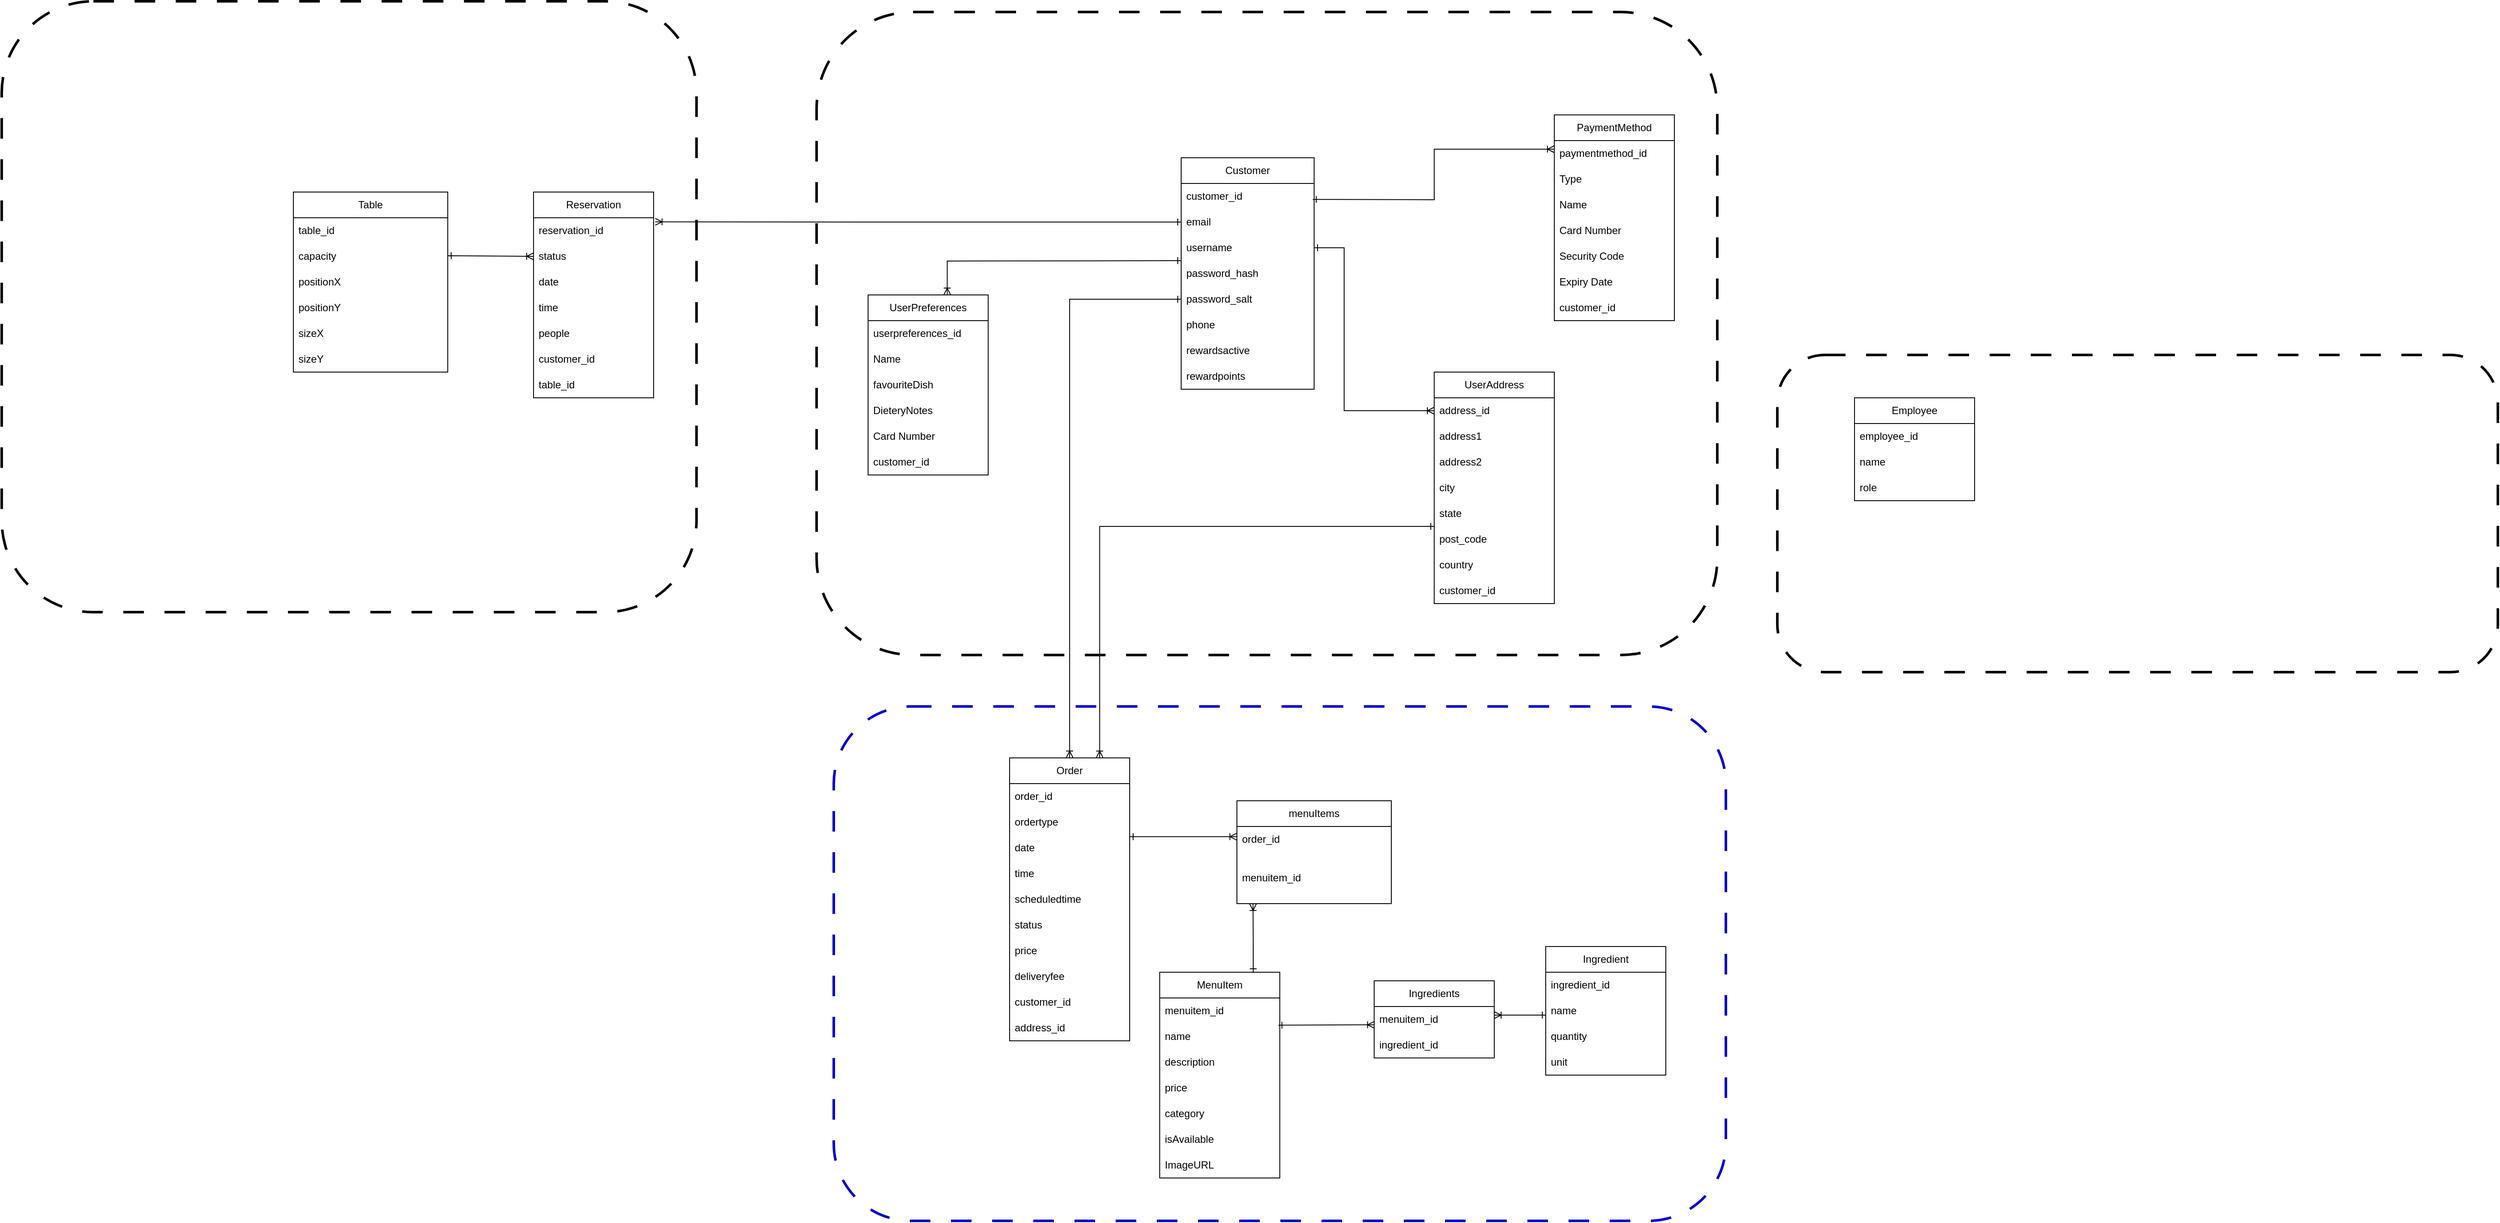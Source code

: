 <mxfile>
    <diagram name="Page-1" id="CWN2AG6MwIvnCm97FQGH">
        <mxGraphModel dx="4130" dy="1928" grid="1" gridSize="10" guides="1" tooltips="1" connect="1" arrows="1" fold="1" page="1" pageScale="1" pageWidth="850" pageHeight="1100" math="0" shadow="0">
            <root>
                <mxCell id="0"/>
                <mxCell id="1" parent="0"/>
                <mxCell id="mkthHcbNt94sbvCJzmiC-107" value="" style="rounded=1;whiteSpace=wrap;html=1;fillColor=none;dashed=1;dashPattern=8 8;strokeWidth=3;strokeColor=#0000CC;" parent="1" vertex="1">
                    <mxGeometry x="-1480" y="610" width="1040" height="600" as="geometry"/>
                </mxCell>
                <mxCell id="mkthHcbNt94sbvCJzmiC-106" value="" style="rounded=1;whiteSpace=wrap;html=1;fillColor=none;dashed=1;dashPattern=8 8;strokeWidth=3;" parent="1" vertex="1">
                    <mxGeometry x="-380" y="200" width="840" height="370" as="geometry"/>
                </mxCell>
                <mxCell id="mkthHcbNt94sbvCJzmiC-105" value="" style="rounded=1;whiteSpace=wrap;html=1;fillColor=none;dashed=1;dashPattern=8 8;strokeWidth=3;" parent="1" vertex="1">
                    <mxGeometry x="-1500" y="-200" width="1050" height="750" as="geometry"/>
                </mxCell>
                <mxCell id="mkthHcbNt94sbvCJzmiC-102" value="" style="rounded=1;whiteSpace=wrap;html=1;fillColor=none;dashed=1;dashPattern=8 8;strokeWidth=3;" parent="1" vertex="1">
                    <mxGeometry x="-2450" y="-212.5" width="810" height="712.5" as="geometry"/>
                </mxCell>
                <mxCell id="mkthHcbNt94sbvCJzmiC-1" value="MenuItem" style="swimlane;fontStyle=0;childLayout=stackLayout;horizontal=1;startSize=30;horizontalStack=0;resizeParent=1;resizeParentMax=0;resizeLast=0;collapsible=1;marginBottom=0;whiteSpace=wrap;html=1;" parent="1" vertex="1">
                    <mxGeometry x="-1100" y="920" width="140" height="240" as="geometry"/>
                </mxCell>
                <mxCell id="mkthHcbNt94sbvCJzmiC-2" value="menuitem_id" style="text;strokeColor=none;fillColor=none;align=left;verticalAlign=middle;spacingLeft=4;spacingRight=4;overflow=hidden;points=[[0,0.5],[1,0.5]];portConstraint=eastwest;rotatable=0;whiteSpace=wrap;html=1;" parent="mkthHcbNt94sbvCJzmiC-1" vertex="1">
                    <mxGeometry y="30" width="140" height="30" as="geometry"/>
                </mxCell>
                <mxCell id="mkthHcbNt94sbvCJzmiC-3" value="name&lt;span style=&quot;white-space: pre;&quot;&gt;&#x9;&lt;/span&gt;" style="text;strokeColor=none;fillColor=none;align=left;verticalAlign=middle;spacingLeft=4;spacingRight=4;overflow=hidden;points=[[0,0.5],[1,0.5]];portConstraint=eastwest;rotatable=0;whiteSpace=wrap;html=1;" parent="mkthHcbNt94sbvCJzmiC-1" vertex="1">
                    <mxGeometry y="60" width="140" height="30" as="geometry"/>
                </mxCell>
                <mxCell id="mkthHcbNt94sbvCJzmiC-23" value="description" style="text;strokeColor=none;fillColor=none;align=left;verticalAlign=middle;spacingLeft=4;spacingRight=4;overflow=hidden;points=[[0,0.5],[1,0.5]];portConstraint=eastwest;rotatable=0;whiteSpace=wrap;html=1;" parent="mkthHcbNt94sbvCJzmiC-1" vertex="1">
                    <mxGeometry y="90" width="140" height="30" as="geometry"/>
                </mxCell>
                <mxCell id="4FKJa3b6FvUZkn6hqIa5-9" value="price" style="text;strokeColor=none;fillColor=none;align=left;verticalAlign=middle;spacingLeft=4;spacingRight=4;overflow=hidden;points=[[0,0.5],[1,0.5]];portConstraint=eastwest;rotatable=0;whiteSpace=wrap;html=1;" parent="mkthHcbNt94sbvCJzmiC-1" vertex="1">
                    <mxGeometry y="120" width="140" height="30" as="geometry"/>
                </mxCell>
                <mxCell id="ZYy3O9HhqEaIMnH16Ml5-14" value="category" style="text;strokeColor=none;fillColor=none;align=left;verticalAlign=middle;spacingLeft=4;spacingRight=4;overflow=hidden;points=[[0,0.5],[1,0.5]];portConstraint=eastwest;rotatable=0;whiteSpace=wrap;html=1;" parent="mkthHcbNt94sbvCJzmiC-1" vertex="1">
                    <mxGeometry y="150" width="140" height="30" as="geometry"/>
                </mxCell>
                <mxCell id="ZYy3O9HhqEaIMnH16Ml5-15" value="isAvailable" style="text;strokeColor=none;fillColor=none;align=left;verticalAlign=middle;spacingLeft=4;spacingRight=4;overflow=hidden;points=[[0,0.5],[1,0.5]];portConstraint=eastwest;rotatable=0;whiteSpace=wrap;html=1;" parent="mkthHcbNt94sbvCJzmiC-1" vertex="1">
                    <mxGeometry y="180" width="140" height="30" as="geometry"/>
                </mxCell>
                <mxCell id="ZYy3O9HhqEaIMnH16Ml5-16" value="ImageURL" style="text;strokeColor=none;fillColor=none;align=left;verticalAlign=middle;spacingLeft=4;spacingRight=4;overflow=hidden;points=[[0,0.5],[1,0.5]];portConstraint=eastwest;rotatable=0;whiteSpace=wrap;html=1;" parent="mkthHcbNt94sbvCJzmiC-1" vertex="1">
                    <mxGeometry y="210" width="140" height="30" as="geometry"/>
                </mxCell>
                <mxCell id="mkthHcbNt94sbvCJzmiC-5" value="&lt;div&gt;Reservation&lt;/div&gt;" style="swimlane;fontStyle=0;childLayout=stackLayout;horizontal=1;startSize=30;horizontalStack=0;resizeParent=1;resizeParentMax=0;resizeLast=0;collapsible=1;marginBottom=0;whiteSpace=wrap;html=1;" parent="1" vertex="1">
                    <mxGeometry x="-1830" y="10" width="140" height="240" as="geometry"/>
                </mxCell>
                <mxCell id="mkthHcbNt94sbvCJzmiC-6" value="reservation_id" style="text;strokeColor=none;fillColor=none;align=left;verticalAlign=middle;spacingLeft=4;spacingRight=4;overflow=hidden;points=[[0,0.5],[1,0.5]];portConstraint=eastwest;rotatable=0;whiteSpace=wrap;html=1;" parent="mkthHcbNt94sbvCJzmiC-5" vertex="1">
                    <mxGeometry y="30" width="140" height="30" as="geometry"/>
                </mxCell>
                <mxCell id="4FKJa3b6FvUZkn6hqIa5-4" value="&lt;div&gt;status&lt;/div&gt;" style="text;strokeColor=none;fillColor=none;align=left;verticalAlign=middle;spacingLeft=4;spacingRight=4;overflow=hidden;points=[[0,0.5],[1,0.5]];portConstraint=eastwest;rotatable=0;whiteSpace=wrap;html=1;" parent="mkthHcbNt94sbvCJzmiC-5" vertex="1">
                    <mxGeometry y="60" width="140" height="30" as="geometry"/>
                </mxCell>
                <mxCell id="ZYy3O9HhqEaIMnH16Ml5-7" value="date" style="text;strokeColor=none;fillColor=none;align=left;verticalAlign=middle;spacingLeft=4;spacingRight=4;overflow=hidden;points=[[0,0.5],[1,0.5]];portConstraint=eastwest;rotatable=0;whiteSpace=wrap;html=1;" parent="mkthHcbNt94sbvCJzmiC-5" vertex="1">
                    <mxGeometry y="90" width="140" height="30" as="geometry"/>
                </mxCell>
                <mxCell id="mkthHcbNt94sbvCJzmiC-142" value="time" style="text;strokeColor=none;fillColor=none;align=left;verticalAlign=middle;spacingLeft=4;spacingRight=4;overflow=hidden;points=[[0,0.5],[1,0.5]];portConstraint=eastwest;rotatable=0;whiteSpace=wrap;html=1;" parent="mkthHcbNt94sbvCJzmiC-5" vertex="1">
                    <mxGeometry y="120" width="140" height="30" as="geometry"/>
                </mxCell>
                <mxCell id="mkthHcbNt94sbvCJzmiC-8" value="people" style="text;strokeColor=none;fillColor=none;align=left;verticalAlign=middle;spacingLeft=4;spacingRight=4;overflow=hidden;points=[[0,0.5],[1,0.5]];portConstraint=eastwest;rotatable=0;whiteSpace=wrap;html=1;" parent="mkthHcbNt94sbvCJzmiC-5" vertex="1">
                    <mxGeometry y="150" width="140" height="30" as="geometry"/>
                </mxCell>
                <mxCell id="mkthHcbNt94sbvCJzmiC-7" value="customer_id" style="text;strokeColor=none;fillColor=none;align=left;verticalAlign=middle;spacingLeft=4;spacingRight=4;overflow=hidden;points=[[0,0.5],[1,0.5]];portConstraint=eastwest;rotatable=0;whiteSpace=wrap;html=1;" parent="mkthHcbNt94sbvCJzmiC-5" vertex="1">
                    <mxGeometry y="180" width="140" height="30" as="geometry"/>
                </mxCell>
                <mxCell id="4FKJa3b6FvUZkn6hqIa5-39" value="&lt;div&gt;table_id&lt;/div&gt;" style="text;strokeColor=none;fillColor=none;align=left;verticalAlign=middle;spacingLeft=4;spacingRight=4;overflow=hidden;points=[[0,0.5],[1,0.5]];portConstraint=eastwest;rotatable=0;whiteSpace=wrap;html=1;" parent="mkthHcbNt94sbvCJzmiC-5" vertex="1">
                    <mxGeometry y="210" width="140" height="30" as="geometry"/>
                </mxCell>
                <mxCell id="mkthHcbNt94sbvCJzmiC-17" value="&lt;div&gt;Customer&lt;/div&gt;" style="swimlane;fontStyle=0;childLayout=stackLayout;horizontal=1;startSize=30;horizontalStack=0;resizeParent=1;resizeParentMax=0;resizeLast=0;collapsible=1;marginBottom=0;whiteSpace=wrap;html=1;" parent="1" vertex="1">
                    <mxGeometry x="-1075" y="-30" width="155" height="270" as="geometry"/>
                </mxCell>
                <mxCell id="4FKJa3b6FvUZkn6hqIa5-1" value="customer_id" style="text;strokeColor=none;fillColor=none;align=left;verticalAlign=middle;spacingLeft=4;spacingRight=4;overflow=hidden;points=[[0,0.5],[1,0.5]];portConstraint=eastwest;rotatable=0;whiteSpace=wrap;html=1;" parent="mkthHcbNt94sbvCJzmiC-17" vertex="1">
                    <mxGeometry y="30" width="155" height="30" as="geometry"/>
                </mxCell>
                <mxCell id="mkthHcbNt94sbvCJzmiC-18" value="email" style="text;strokeColor=none;fillColor=none;align=left;verticalAlign=middle;spacingLeft=4;spacingRight=4;overflow=hidden;points=[[0,0.5],[1,0.5]];portConstraint=eastwest;rotatable=0;whiteSpace=wrap;html=1;" parent="mkthHcbNt94sbvCJzmiC-17" vertex="1">
                    <mxGeometry y="60" width="155" height="30" as="geometry"/>
                </mxCell>
                <mxCell id="mkthHcbNt94sbvCJzmiC-19" value="username" style="text;strokeColor=none;fillColor=none;align=left;verticalAlign=middle;spacingLeft=4;spacingRight=4;overflow=hidden;points=[[0,0.5],[1,0.5]];portConstraint=eastwest;rotatable=0;whiteSpace=wrap;html=1;" parent="mkthHcbNt94sbvCJzmiC-17" vertex="1">
                    <mxGeometry y="90" width="155" height="30" as="geometry"/>
                </mxCell>
                <mxCell id="mkthHcbNt94sbvCJzmiC-20" value="password_hash" style="text;strokeColor=none;fillColor=none;align=left;verticalAlign=middle;spacingLeft=4;spacingRight=4;overflow=hidden;points=[[0,0.5],[1,0.5]];portConstraint=eastwest;rotatable=0;whiteSpace=wrap;html=1;" parent="mkthHcbNt94sbvCJzmiC-17" vertex="1">
                    <mxGeometry y="120" width="155" height="30" as="geometry"/>
                </mxCell>
                <mxCell id="mkthHcbNt94sbvCJzmiC-144" value="password_salt" style="text;strokeColor=none;fillColor=none;align=left;verticalAlign=middle;spacingLeft=4;spacingRight=4;overflow=hidden;points=[[0,0.5],[1,0.5]];portConstraint=eastwest;rotatable=0;whiteSpace=wrap;html=1;" parent="mkthHcbNt94sbvCJzmiC-17" vertex="1">
                    <mxGeometry y="150" width="155" height="30" as="geometry"/>
                </mxCell>
                <mxCell id="mkthHcbNt94sbvCJzmiC-21" value="&lt;div&gt;phone&lt;/div&gt;" style="text;strokeColor=none;fillColor=none;align=left;verticalAlign=middle;spacingLeft=4;spacingRight=4;overflow=hidden;points=[[0,0.5],[1,0.5]];portConstraint=eastwest;rotatable=0;whiteSpace=wrap;html=1;" parent="mkthHcbNt94sbvCJzmiC-17" vertex="1">
                    <mxGeometry y="180" width="155" height="30" as="geometry"/>
                </mxCell>
                <mxCell id="ZYy3O9HhqEaIMnH16Ml5-17" value="rewardsactive" style="text;strokeColor=none;fillColor=none;align=left;verticalAlign=middle;spacingLeft=4;spacingRight=4;overflow=hidden;points=[[0,0.5],[1,0.5]];portConstraint=eastwest;rotatable=0;whiteSpace=wrap;html=1;" parent="mkthHcbNt94sbvCJzmiC-17" vertex="1">
                    <mxGeometry y="210" width="155" height="30" as="geometry"/>
                </mxCell>
                <mxCell id="ZYy3O9HhqEaIMnH16Ml5-18" value="rewardpoints" style="text;strokeColor=none;fillColor=none;align=left;verticalAlign=middle;spacingLeft=4;spacingRight=4;overflow=hidden;points=[[0,0.5],[1,0.5]];portConstraint=eastwest;rotatable=0;whiteSpace=wrap;html=1;" parent="mkthHcbNt94sbvCJzmiC-17" vertex="1">
                    <mxGeometry y="240" width="155" height="30" as="geometry"/>
                </mxCell>
                <mxCell id="mkthHcbNt94sbvCJzmiC-34" value="Table" style="swimlane;fontStyle=0;childLayout=stackLayout;horizontal=1;startSize=30;horizontalStack=0;resizeParent=1;resizeParentMax=0;resizeLast=0;collapsible=1;marginBottom=0;whiteSpace=wrap;html=1;" parent="1" vertex="1">
                    <mxGeometry x="-2110" y="10" width="180" height="210" as="geometry"/>
                </mxCell>
                <mxCell id="2ITVUSqLhhgpgQrcaJqO-42" value="table_id" style="text;strokeColor=none;fillColor=none;align=left;verticalAlign=middle;spacingLeft=4;spacingRight=4;overflow=hidden;points=[[0,0.5],[1,0.5]];portConstraint=eastwest;rotatable=0;whiteSpace=wrap;html=1;" parent="mkthHcbNt94sbvCJzmiC-34" vertex="1">
                    <mxGeometry y="30" width="180" height="30" as="geometry"/>
                </mxCell>
                <mxCell id="2ITVUSqLhhgpgQrcaJqO-38" value="capacity" style="text;strokeColor=none;fillColor=none;align=left;verticalAlign=middle;spacingLeft=4;spacingRight=4;overflow=hidden;points=[[0,0.5],[1,0.5]];portConstraint=eastwest;rotatable=0;whiteSpace=wrap;html=1;" parent="mkthHcbNt94sbvCJzmiC-34" vertex="1">
                    <mxGeometry y="60" width="180" height="30" as="geometry"/>
                </mxCell>
                <mxCell id="ZYy3O9HhqEaIMnH16Ml5-3" value="positionX" style="text;strokeColor=none;fillColor=none;align=left;verticalAlign=middle;spacingLeft=4;spacingRight=4;overflow=hidden;points=[[0,0.5],[1,0.5]];portConstraint=eastwest;rotatable=0;whiteSpace=wrap;html=1;" parent="mkthHcbNt94sbvCJzmiC-34" vertex="1">
                    <mxGeometry y="90" width="180" height="30" as="geometry"/>
                </mxCell>
                <mxCell id="ZYy3O9HhqEaIMnH16Ml5-4" value="positionY" style="text;strokeColor=none;fillColor=none;align=left;verticalAlign=middle;spacingLeft=4;spacingRight=4;overflow=hidden;points=[[0,0.5],[1,0.5]];portConstraint=eastwest;rotatable=0;whiteSpace=wrap;html=1;" parent="mkthHcbNt94sbvCJzmiC-34" vertex="1">
                    <mxGeometry y="120" width="180" height="30" as="geometry"/>
                </mxCell>
                <mxCell id="ZYy3O9HhqEaIMnH16Ml5-5" value="sizeX" style="text;strokeColor=none;fillColor=none;align=left;verticalAlign=middle;spacingLeft=4;spacingRight=4;overflow=hidden;points=[[0,0.5],[1,0.5]];portConstraint=eastwest;rotatable=0;whiteSpace=wrap;html=1;" parent="mkthHcbNt94sbvCJzmiC-34" vertex="1">
                    <mxGeometry y="150" width="180" height="30" as="geometry"/>
                </mxCell>
                <mxCell id="ZYy3O9HhqEaIMnH16Ml5-6" value="sizeY" style="text;strokeColor=none;fillColor=none;align=left;verticalAlign=middle;spacingLeft=4;spacingRight=4;overflow=hidden;points=[[0,0.5],[1,0.5]];portConstraint=eastwest;rotatable=0;whiteSpace=wrap;html=1;" parent="mkthHcbNt94sbvCJzmiC-34" vertex="1">
                    <mxGeometry y="180" width="180" height="30" as="geometry"/>
                </mxCell>
                <mxCell id="mkthHcbNt94sbvCJzmiC-38" value="UserAddress" style="swimlane;fontStyle=0;childLayout=stackLayout;horizontal=1;startSize=30;horizontalStack=0;resizeParent=1;resizeParentMax=0;resizeLast=0;collapsible=1;marginBottom=0;whiteSpace=wrap;html=1;" parent="1" vertex="1">
                    <mxGeometry x="-780" y="220" width="140" height="270" as="geometry"/>
                </mxCell>
                <mxCell id="mkthHcbNt94sbvCJzmiC-44" value="&lt;div&gt;address_id&lt;/div&gt;" style="text;strokeColor=none;fillColor=none;align=left;verticalAlign=middle;spacingLeft=4;spacingRight=4;overflow=hidden;points=[[0,0.5],[1,0.5]];portConstraint=eastwest;rotatable=0;whiteSpace=wrap;html=1;" parent="mkthHcbNt94sbvCJzmiC-38" vertex="1">
                    <mxGeometry y="30" width="140" height="30" as="geometry"/>
                </mxCell>
                <mxCell id="mkthHcbNt94sbvCJzmiC-43" value="address1" style="text;strokeColor=none;fillColor=none;align=left;verticalAlign=middle;spacingLeft=4;spacingRight=4;overflow=hidden;points=[[0,0.5],[1,0.5]];portConstraint=eastwest;rotatable=0;whiteSpace=wrap;html=1;" parent="mkthHcbNt94sbvCJzmiC-38" vertex="1">
                    <mxGeometry y="60" width="140" height="30" as="geometry"/>
                </mxCell>
                <mxCell id="mkthHcbNt94sbvCJzmiC-126" value="address2" style="text;strokeColor=none;fillColor=none;align=left;verticalAlign=middle;spacingLeft=4;spacingRight=4;overflow=hidden;points=[[0,0.5],[1,0.5]];portConstraint=eastwest;rotatable=0;whiteSpace=wrap;html=1;" parent="mkthHcbNt94sbvCJzmiC-38" vertex="1">
                    <mxGeometry y="90" width="140" height="30" as="geometry"/>
                </mxCell>
                <mxCell id="mkthHcbNt94sbvCJzmiC-127" value="city" style="text;strokeColor=none;fillColor=none;align=left;verticalAlign=middle;spacingLeft=4;spacingRight=4;overflow=hidden;points=[[0,0.5],[1,0.5]];portConstraint=eastwest;rotatable=0;whiteSpace=wrap;html=1;" parent="mkthHcbNt94sbvCJzmiC-38" vertex="1">
                    <mxGeometry y="120" width="140" height="30" as="geometry"/>
                </mxCell>
                <mxCell id="mkthHcbNt94sbvCJzmiC-128" value="state" style="text;strokeColor=none;fillColor=none;align=left;verticalAlign=middle;spacingLeft=4;spacingRight=4;overflow=hidden;points=[[0,0.5],[1,0.5]];portConstraint=eastwest;rotatable=0;whiteSpace=wrap;html=1;" parent="mkthHcbNt94sbvCJzmiC-38" vertex="1">
                    <mxGeometry y="150" width="140" height="30" as="geometry"/>
                </mxCell>
                <mxCell id="ZYy3O9HhqEaIMnH16Ml5-10" style="edgeStyle=orthogonalEdgeStyle;rounded=0;orthogonalLoop=1;jettySize=auto;html=1;startArrow=ERone;startFill=0;endArrow=ERoneToMany;endFill=0;entryX=0.75;entryY=0;entryDx=0;entryDy=0;" parent="mkthHcbNt94sbvCJzmiC-38" target="2ITVUSqLhhgpgQrcaJqO-44" edge="1">
                    <mxGeometry relative="1" as="geometry">
                        <mxPoint y="180" as="sourcePoint"/>
                        <mxPoint x="-120" y="450" as="targetPoint"/>
                        <Array as="points">
                            <mxPoint x="-390" y="180"/>
                        </Array>
                    </mxGeometry>
                </mxCell>
                <mxCell id="mkthHcbNt94sbvCJzmiC-129" value="post_code" style="text;strokeColor=none;fillColor=none;align=left;verticalAlign=middle;spacingLeft=4;spacingRight=4;overflow=hidden;points=[[0,0.5],[1,0.5]];portConstraint=eastwest;rotatable=0;whiteSpace=wrap;html=1;" parent="mkthHcbNt94sbvCJzmiC-38" vertex="1">
                    <mxGeometry y="180" width="140" height="30" as="geometry"/>
                </mxCell>
                <mxCell id="mkthHcbNt94sbvCJzmiC-130" value="country" style="text;strokeColor=none;fillColor=none;align=left;verticalAlign=middle;spacingLeft=4;spacingRight=4;overflow=hidden;points=[[0,0.5],[1,0.5]];portConstraint=eastwest;rotatable=0;whiteSpace=wrap;html=1;" parent="mkthHcbNt94sbvCJzmiC-38" vertex="1">
                    <mxGeometry y="210" width="140" height="30" as="geometry"/>
                </mxCell>
                <mxCell id="4FKJa3b6FvUZkn6hqIa5-46" value="customer_id" style="text;strokeColor=none;fillColor=none;align=left;verticalAlign=middle;spacingLeft=4;spacingRight=4;overflow=hidden;points=[[0,0.5],[1,0.5]];portConstraint=eastwest;rotatable=0;whiteSpace=wrap;html=1;" parent="mkthHcbNt94sbvCJzmiC-38" vertex="1">
                    <mxGeometry y="240" width="140" height="30" as="geometry"/>
                </mxCell>
                <mxCell id="mkthHcbNt94sbvCJzmiC-83" value="Employee" style="swimlane;fontStyle=0;childLayout=stackLayout;horizontal=1;startSize=30;horizontalStack=0;resizeParent=1;resizeParentMax=0;resizeLast=0;collapsible=1;marginBottom=0;whiteSpace=wrap;html=1;" parent="1" vertex="1">
                    <mxGeometry x="-290" y="250" width="140" height="120" as="geometry"/>
                </mxCell>
                <mxCell id="mkthHcbNt94sbvCJzmiC-87" value="employee_id" style="text;strokeColor=none;fillColor=none;align=left;verticalAlign=middle;spacingLeft=4;spacingRight=4;overflow=hidden;points=[[0,0.5],[1,0.5]];portConstraint=eastwest;rotatable=0;whiteSpace=wrap;html=1;" parent="mkthHcbNt94sbvCJzmiC-83" vertex="1">
                    <mxGeometry y="30" width="140" height="30" as="geometry"/>
                </mxCell>
                <mxCell id="mkthHcbNt94sbvCJzmiC-89" value="name" style="text;strokeColor=none;fillColor=none;align=left;verticalAlign=middle;spacingLeft=4;spacingRight=4;overflow=hidden;points=[[0,0.5],[1,0.5]];portConstraint=eastwest;rotatable=0;whiteSpace=wrap;html=1;" parent="mkthHcbNt94sbvCJzmiC-83" vertex="1">
                    <mxGeometry y="60" width="140" height="30" as="geometry"/>
                </mxCell>
                <mxCell id="mkthHcbNt94sbvCJzmiC-88" value="role" style="text;strokeColor=none;fillColor=none;align=left;verticalAlign=middle;spacingLeft=4;spacingRight=4;overflow=hidden;points=[[0,0.5],[1,0.5]];portConstraint=eastwest;rotatable=0;whiteSpace=wrap;html=1;" parent="mkthHcbNt94sbvCJzmiC-83" vertex="1">
                    <mxGeometry y="90" width="140" height="30" as="geometry"/>
                </mxCell>
                <mxCell id="mkthHcbNt94sbvCJzmiC-115" value="PaymentMethod" style="swimlane;fontStyle=0;childLayout=stackLayout;horizontal=1;startSize=30;horizontalStack=0;resizeParent=1;resizeParentMax=0;resizeLast=0;collapsible=1;marginBottom=0;whiteSpace=wrap;html=1;" parent="1" vertex="1">
                    <mxGeometry x="-640" y="-80" width="140" height="240" as="geometry"/>
                </mxCell>
                <mxCell id="mkthHcbNt94sbvCJzmiC-118" value="paymentmethod_id" style="text;strokeColor=none;fillColor=none;align=left;verticalAlign=middle;spacingLeft=4;spacingRight=4;overflow=hidden;points=[[0,0.5],[1,0.5]];portConstraint=eastwest;rotatable=0;whiteSpace=wrap;html=1;" parent="mkthHcbNt94sbvCJzmiC-115" vertex="1">
                    <mxGeometry y="30" width="140" height="30" as="geometry"/>
                </mxCell>
                <mxCell id="4FKJa3b6FvUZkn6hqIa5-34" value="Type" style="text;strokeColor=none;fillColor=none;align=left;verticalAlign=middle;spacingLeft=4;spacingRight=4;overflow=hidden;points=[[0,0.5],[1,0.5]];portConstraint=eastwest;rotatable=0;whiteSpace=wrap;html=1;" parent="mkthHcbNt94sbvCJzmiC-115" vertex="1">
                    <mxGeometry y="60" width="140" height="30" as="geometry"/>
                </mxCell>
                <mxCell id="4FKJa3b6FvUZkn6hqIa5-37" value="Name" style="text;strokeColor=none;fillColor=none;align=left;verticalAlign=middle;spacingLeft=4;spacingRight=4;overflow=hidden;points=[[0,0.5],[1,0.5]];portConstraint=eastwest;rotatable=0;whiteSpace=wrap;html=1;" parent="mkthHcbNt94sbvCJzmiC-115" vertex="1">
                    <mxGeometry y="90" width="140" height="30" as="geometry"/>
                </mxCell>
                <mxCell id="mkthHcbNt94sbvCJzmiC-119" value="Card Number" style="text;strokeColor=none;fillColor=none;align=left;verticalAlign=middle;spacingLeft=4;spacingRight=4;overflow=hidden;points=[[0,0.5],[1,0.5]];portConstraint=eastwest;rotatable=0;whiteSpace=wrap;html=1;" parent="mkthHcbNt94sbvCJzmiC-115" vertex="1">
                    <mxGeometry y="120" width="140" height="30" as="geometry"/>
                </mxCell>
                <mxCell id="4FKJa3b6FvUZkn6hqIa5-35" value="Security Code" style="text;strokeColor=none;fillColor=none;align=left;verticalAlign=middle;spacingLeft=4;spacingRight=4;overflow=hidden;points=[[0,0.5],[1,0.5]];portConstraint=eastwest;rotatable=0;whiteSpace=wrap;html=1;" parent="mkthHcbNt94sbvCJzmiC-115" vertex="1">
                    <mxGeometry y="150" width="140" height="30" as="geometry"/>
                </mxCell>
                <mxCell id="4FKJa3b6FvUZkn6hqIa5-36" value="Expiry Date" style="text;strokeColor=none;fillColor=none;align=left;verticalAlign=middle;spacingLeft=4;spacingRight=4;overflow=hidden;points=[[0,0.5],[1,0.5]];portConstraint=eastwest;rotatable=0;whiteSpace=wrap;html=1;" parent="mkthHcbNt94sbvCJzmiC-115" vertex="1">
                    <mxGeometry y="180" width="140" height="30" as="geometry"/>
                </mxCell>
                <mxCell id="4FKJa3b6FvUZkn6hqIa5-38" value="customer_id" style="text;strokeColor=none;fillColor=none;align=left;verticalAlign=middle;spacingLeft=4;spacingRight=4;overflow=hidden;points=[[0,0.5],[1,0.5]];portConstraint=eastwest;rotatable=0;whiteSpace=wrap;html=1;" parent="mkthHcbNt94sbvCJzmiC-115" vertex="1">
                    <mxGeometry y="210" width="140" height="30" as="geometry"/>
                </mxCell>
                <mxCell id="mkthHcbNt94sbvCJzmiC-120" style="edgeStyle=orthogonalEdgeStyle;rounded=0;orthogonalLoop=1;jettySize=auto;html=1;exitX=0.99;exitY=0.787;exitDx=0;exitDy=0;entryX=0;entryY=0.5;entryDx=0;entryDy=0;startArrow=ERone;startFill=0;endArrow=ERoneToMany;endFill=0;exitPerimeter=0;" parent="1" edge="1">
                    <mxGeometry relative="1" as="geometry">
                        <mxPoint x="-921.55" y="18.61" as="sourcePoint"/>
                        <mxPoint x="-640" y="-40" as="targetPoint"/>
                        <Array as="points">
                            <mxPoint x="-900" y="19"/>
                            <mxPoint x="-780" y="19"/>
                            <mxPoint x="-780" y="-40"/>
                        </Array>
                    </mxGeometry>
                </mxCell>
                <mxCell id="mkthHcbNt94sbvCJzmiC-124" style="edgeStyle=orthogonalEdgeStyle;rounded=0;orthogonalLoop=1;jettySize=auto;html=1;exitX=1;exitY=0.5;exitDx=0;exitDy=0;entryX=0;entryY=0.5;entryDx=0;entryDy=0;startArrow=ERone;startFill=0;endArrow=ERoneToMany;endFill=0;" parent="1" source="mkthHcbNt94sbvCJzmiC-19" target="mkthHcbNt94sbvCJzmiC-44" edge="1">
                    <mxGeometry relative="1" as="geometry">
                        <mxPoint x="-575" y="-15" as="sourcePoint"/>
                        <mxPoint x="-715" y="60" as="targetPoint"/>
                        <Array as="points">
                            <mxPoint x="-885" y="75"/>
                            <mxPoint x="-885" y="265"/>
                        </Array>
                    </mxGeometry>
                </mxCell>
                <mxCell id="2ITVUSqLhhgpgQrcaJqO-44" value="Order" style="swimlane;fontStyle=0;childLayout=stackLayout;horizontal=1;startSize=30;horizontalStack=0;resizeParent=1;resizeParentMax=0;resizeLast=0;collapsible=1;marginBottom=0;whiteSpace=wrap;html=1;" parent="1" vertex="1">
                    <mxGeometry x="-1275" y="670" width="140" height="330" as="geometry"/>
                </mxCell>
                <mxCell id="2ITVUSqLhhgpgQrcaJqO-45" value="order_id" style="text;strokeColor=none;fillColor=none;align=left;verticalAlign=middle;spacingLeft=4;spacingRight=4;overflow=hidden;points=[[0,0.5],[1,0.5]];portConstraint=eastwest;rotatable=0;whiteSpace=wrap;html=1;" parent="2ITVUSqLhhgpgQrcaJqO-44" vertex="1">
                    <mxGeometry y="30" width="140" height="30" as="geometry"/>
                </mxCell>
                <mxCell id="2ITVUSqLhhgpgQrcaJqO-46" value="ordertype" style="text;strokeColor=none;fillColor=none;align=left;verticalAlign=middle;spacingLeft=4;spacingRight=4;overflow=hidden;points=[[0,0.5],[1,0.5]];portConstraint=eastwest;rotatable=0;whiteSpace=wrap;html=1;" parent="2ITVUSqLhhgpgQrcaJqO-44" vertex="1">
                    <mxGeometry y="60" width="140" height="30" as="geometry"/>
                </mxCell>
                <mxCell id="ZYy3O9HhqEaIMnH16Ml5-8" value="date" style="text;strokeColor=none;fillColor=none;align=left;verticalAlign=middle;spacingLeft=4;spacingRight=4;overflow=hidden;points=[[0,0.5],[1,0.5]];portConstraint=eastwest;rotatable=0;whiteSpace=wrap;html=1;" parent="2ITVUSqLhhgpgQrcaJqO-44" vertex="1">
                    <mxGeometry y="90" width="140" height="30" as="geometry"/>
                </mxCell>
                <mxCell id="ZYy3O9HhqEaIMnH16Ml5-11" value="time" style="text;strokeColor=none;fillColor=none;align=left;verticalAlign=middle;spacingLeft=4;spacingRight=4;overflow=hidden;points=[[0,0.5],[1,0.5]];portConstraint=eastwest;rotatable=0;whiteSpace=wrap;html=1;" parent="2ITVUSqLhhgpgQrcaJqO-44" vertex="1">
                    <mxGeometry y="120" width="140" height="30" as="geometry"/>
                </mxCell>
                <mxCell id="ZYy3O9HhqEaIMnH16Ml5-13" value="scheduledtime" style="text;strokeColor=none;fillColor=none;align=left;verticalAlign=middle;spacingLeft=4;spacingRight=4;overflow=hidden;points=[[0,0.5],[1,0.5]];portConstraint=eastwest;rotatable=0;whiteSpace=wrap;html=1;" parent="2ITVUSqLhhgpgQrcaJqO-44" vertex="1">
                    <mxGeometry y="150" width="140" height="30" as="geometry"/>
                </mxCell>
                <mxCell id="2ITVUSqLhhgpgQrcaJqO-47" value="status" style="text;strokeColor=none;fillColor=none;align=left;verticalAlign=middle;spacingLeft=4;spacingRight=4;overflow=hidden;points=[[0,0.5],[1,0.5]];portConstraint=eastwest;rotatable=0;whiteSpace=wrap;html=1;" parent="2ITVUSqLhhgpgQrcaJqO-44" vertex="1">
                    <mxGeometry y="180" width="140" height="30" as="geometry"/>
                </mxCell>
                <mxCell id="4FKJa3b6FvUZkn6hqIa5-2" value="price" style="text;strokeColor=none;fillColor=none;align=left;verticalAlign=middle;spacingLeft=4;spacingRight=4;overflow=hidden;points=[[0,0.5],[1,0.5]];portConstraint=eastwest;rotatable=0;whiteSpace=wrap;html=1;" parent="2ITVUSqLhhgpgQrcaJqO-44" vertex="1">
                    <mxGeometry y="210" width="140" height="30" as="geometry"/>
                </mxCell>
                <mxCell id="ZYy3O9HhqEaIMnH16Ml5-12" value="deliveryfee" style="text;strokeColor=none;fillColor=none;align=left;verticalAlign=middle;spacingLeft=4;spacingRight=4;overflow=hidden;points=[[0,0.5],[1,0.5]];portConstraint=eastwest;rotatable=0;whiteSpace=wrap;html=1;" parent="2ITVUSqLhhgpgQrcaJqO-44" vertex="1">
                    <mxGeometry y="240" width="140" height="30" as="geometry"/>
                </mxCell>
                <mxCell id="2ITVUSqLhhgpgQrcaJqO-54" value="customer_id" style="text;strokeColor=none;fillColor=none;align=left;verticalAlign=middle;spacingLeft=4;spacingRight=4;overflow=hidden;points=[[0,0.5],[1,0.5]];portConstraint=eastwest;rotatable=0;whiteSpace=wrap;html=1;" parent="2ITVUSqLhhgpgQrcaJqO-44" vertex="1">
                    <mxGeometry y="270" width="140" height="30" as="geometry"/>
                </mxCell>
                <mxCell id="ZYy3O9HhqEaIMnH16Ml5-9" value="address_id" style="text;strokeColor=none;fillColor=none;align=left;verticalAlign=middle;spacingLeft=4;spacingRight=4;overflow=hidden;points=[[0,0.5],[1,0.5]];portConstraint=eastwest;rotatable=0;whiteSpace=wrap;html=1;" parent="2ITVUSqLhhgpgQrcaJqO-44" vertex="1">
                    <mxGeometry y="300" width="140" height="30" as="geometry"/>
                </mxCell>
                <mxCell id="2ITVUSqLhhgpgQrcaJqO-49" value="&lt;div&gt;menuItems&lt;/div&gt;" style="swimlane;fontStyle=0;childLayout=stackLayout;horizontal=1;startSize=30;horizontalStack=0;resizeParent=1;resizeParentMax=0;resizeLast=0;collapsible=1;marginBottom=0;whiteSpace=wrap;html=1;" parent="1" vertex="1">
                    <mxGeometry x="-1010" y="720" width="180" height="120" as="geometry"/>
                </mxCell>
                <mxCell id="2ITVUSqLhhgpgQrcaJqO-50" value="order_id&lt;span style=&quot;white-space: pre;&quot;&gt;&#x9;&lt;/span&gt;" style="text;strokeColor=none;fillColor=none;align=left;verticalAlign=middle;spacingLeft=4;spacingRight=4;overflow=hidden;points=[[0,0.5],[1,0.5]];portConstraint=eastwest;rotatable=0;whiteSpace=wrap;html=1;" parent="2ITVUSqLhhgpgQrcaJqO-49" vertex="1">
                    <mxGeometry y="30" width="180" height="30" as="geometry"/>
                </mxCell>
                <mxCell id="2ITVUSqLhhgpgQrcaJqO-51" value="menuitem_id" style="text;strokeColor=none;fillColor=none;align=left;verticalAlign=middle;spacingLeft=4;spacingRight=4;overflow=hidden;points=[[0,0.5],[1,0.5]];portConstraint=eastwest;rotatable=0;whiteSpace=wrap;html=1;" parent="2ITVUSqLhhgpgQrcaJqO-49" vertex="1">
                    <mxGeometry y="60" width="180" height="60" as="geometry"/>
                </mxCell>
                <mxCell id="4FKJa3b6FvUZkn6hqIa5-3" style="edgeStyle=orthogonalEdgeStyle;rounded=0;orthogonalLoop=1;jettySize=auto;html=1;exitX=0;exitY=0.5;exitDx=0;exitDy=0;entryX=1.013;entryY=0.158;entryDx=0;entryDy=0;startArrow=ERone;startFill=0;endArrow=ERoneToMany;endFill=0;entryPerimeter=0;" parent="1" source="mkthHcbNt94sbvCJzmiC-18" target="mkthHcbNt94sbvCJzmiC-6" edge="1">
                    <mxGeometry relative="1" as="geometry">
                        <mxPoint x="-1215" y="55" as="sourcePoint"/>
                        <mxPoint x="-1160" as="targetPoint"/>
                    </mxGeometry>
                </mxCell>
                <mxCell id="4FKJa3b6FvUZkn6hqIa5-6" style="edgeStyle=orthogonalEdgeStyle;rounded=0;orthogonalLoop=1;jettySize=auto;html=1;exitX=0;exitY=0.5;exitDx=0;exitDy=0;startArrow=ERone;startFill=0;endArrow=ERoneToMany;endFill=0;entryX=0.5;entryY=0;entryDx=0;entryDy=0;" parent="1" source="mkthHcbNt94sbvCJzmiC-144" target="2ITVUSqLhhgpgQrcaJqO-44" edge="1">
                    <mxGeometry relative="1" as="geometry">
                        <mxPoint x="-1077" y="280" as="sourcePoint"/>
                        <mxPoint x="-1280" y="280" as="targetPoint"/>
                        <Array as="points">
                            <mxPoint x="-1205" y="135"/>
                        </Array>
                    </mxGeometry>
                </mxCell>
                <mxCell id="4FKJa3b6FvUZkn6hqIa5-11" value="Ingredient" style="swimlane;fontStyle=0;childLayout=stackLayout;horizontal=1;startSize=30;horizontalStack=0;resizeParent=1;resizeParentMax=0;resizeLast=0;collapsible=1;marginBottom=0;whiteSpace=wrap;html=1;" parent="1" vertex="1">
                    <mxGeometry x="-650" y="890" width="140" height="150" as="geometry"/>
                </mxCell>
                <mxCell id="4FKJa3b6FvUZkn6hqIa5-12" value="ingredient_id" style="text;strokeColor=none;fillColor=none;align=left;verticalAlign=middle;spacingLeft=4;spacingRight=4;overflow=hidden;points=[[0,0.5],[1,0.5]];portConstraint=eastwest;rotatable=0;whiteSpace=wrap;html=1;" parent="4FKJa3b6FvUZkn6hqIa5-11" vertex="1">
                    <mxGeometry y="30" width="140" height="30" as="geometry"/>
                </mxCell>
                <mxCell id="4FKJa3b6FvUZkn6hqIa5-13" value="name&lt;span style=&quot;white-space: pre;&quot;&gt;&#x9;&lt;/span&gt;" style="text;strokeColor=none;fillColor=none;align=left;verticalAlign=middle;spacingLeft=4;spacingRight=4;overflow=hidden;points=[[0,0.5],[1,0.5]];portConstraint=eastwest;rotatable=0;whiteSpace=wrap;html=1;" parent="4FKJa3b6FvUZkn6hqIa5-11" vertex="1">
                    <mxGeometry y="60" width="140" height="30" as="geometry"/>
                </mxCell>
                <mxCell id="4FKJa3b6FvUZkn6hqIa5-14" value="quantity" style="text;strokeColor=none;fillColor=none;align=left;verticalAlign=middle;spacingLeft=4;spacingRight=4;overflow=hidden;points=[[0,0.5],[1,0.5]];portConstraint=eastwest;rotatable=0;whiteSpace=wrap;html=1;" parent="4FKJa3b6FvUZkn6hqIa5-11" vertex="1">
                    <mxGeometry y="90" width="140" height="30" as="geometry"/>
                </mxCell>
                <mxCell id="ZYy3O9HhqEaIMnH16Ml5-29" value="unit" style="text;strokeColor=none;fillColor=none;align=left;verticalAlign=middle;spacingLeft=4;spacingRight=4;overflow=hidden;points=[[0,0.5],[1,0.5]];portConstraint=eastwest;rotatable=0;whiteSpace=wrap;html=1;" parent="4FKJa3b6FvUZkn6hqIa5-11" vertex="1">
                    <mxGeometry y="120" width="140" height="30" as="geometry"/>
                </mxCell>
                <mxCell id="4FKJa3b6FvUZkn6hqIa5-17" value="&lt;div&gt;Ingredients&lt;/div&gt;" style="swimlane;fontStyle=0;childLayout=stackLayout;horizontal=1;startSize=30;horizontalStack=0;resizeParent=1;resizeParentMax=0;resizeLast=0;collapsible=1;marginBottom=0;whiteSpace=wrap;html=1;" parent="1" vertex="1">
                    <mxGeometry x="-850" y="930" width="140" height="90" as="geometry"/>
                </mxCell>
                <mxCell id="4FKJa3b6FvUZkn6hqIa5-18" value="menuitem_id" style="text;strokeColor=none;fillColor=none;align=left;verticalAlign=middle;spacingLeft=4;spacingRight=4;overflow=hidden;points=[[0,0.5],[1,0.5]];portConstraint=eastwest;rotatable=0;whiteSpace=wrap;html=1;" parent="4FKJa3b6FvUZkn6hqIa5-17" vertex="1">
                    <mxGeometry y="30" width="140" height="30" as="geometry"/>
                </mxCell>
                <mxCell id="4FKJa3b6FvUZkn6hqIa5-19" value="ingredient_id" style="text;strokeColor=none;fillColor=none;align=left;verticalAlign=middle;spacingLeft=4;spacingRight=4;overflow=hidden;points=[[0,0.5],[1,0.5]];portConstraint=eastwest;rotatable=0;whiteSpace=wrap;html=1;" parent="4FKJa3b6FvUZkn6hqIa5-17" vertex="1">
                    <mxGeometry y="60" width="140" height="30" as="geometry"/>
                </mxCell>
                <mxCell id="4FKJa3b6FvUZkn6hqIa5-22" style="edgeStyle=orthogonalEdgeStyle;rounded=0;orthogonalLoop=1;jettySize=auto;html=1;entryX=-0.001;entryY=0.397;entryDx=0;entryDy=0;startArrow=ERone;startFill=0;endArrow=ERoneToMany;endFill=0;exitX=1;exitY=0.062;exitDx=0;exitDy=0;exitPerimeter=0;entryPerimeter=0;" parent="1" source="ZYy3O9HhqEaIMnH16Ml5-8" target="2ITVUSqLhhgpgQrcaJqO-50" edge="1">
                    <mxGeometry relative="1" as="geometry">
                        <mxPoint x="-1130" y="760" as="sourcePoint"/>
                        <mxPoint x="-1235" y="290" as="targetPoint"/>
                        <Array as="points">
                            <mxPoint x="-1080" y="762"/>
                        </Array>
                    </mxGeometry>
                </mxCell>
                <mxCell id="4FKJa3b6FvUZkn6hqIa5-43" style="edgeStyle=orthogonalEdgeStyle;rounded=0;orthogonalLoop=1;jettySize=auto;html=1;exitX=0.989;exitY=1.061;exitDx=0;exitDy=0;entryX=0.002;entryY=0.709;entryDx=0;entryDy=0;startArrow=ERone;startFill=0;endArrow=ERoneToMany;endFill=0;entryPerimeter=0;exitPerimeter=0;" parent="1" source="mkthHcbNt94sbvCJzmiC-2" target="4FKJa3b6FvUZkn6hqIa5-18" edge="1">
                    <mxGeometry relative="1" as="geometry">
                        <mxPoint x="-960" y="960" as="sourcePoint"/>
                        <mxPoint x="-820" y="1150" as="targetPoint"/>
                        <Array as="points">
                            <mxPoint x="-960" y="982"/>
                        </Array>
                    </mxGeometry>
                </mxCell>
                <mxCell id="4FKJa3b6FvUZkn6hqIa5-48" style="edgeStyle=orthogonalEdgeStyle;rounded=0;orthogonalLoop=1;jettySize=auto;html=1;exitX=1;exitY=0.478;exitDx=0;exitDy=0;entryX=0;entryY=0.5;entryDx=0;entryDy=0;startArrow=ERone;startFill=0;endArrow=ERoneToMany;endFill=0;exitPerimeter=0;" parent="1" source="2ITVUSqLhhgpgQrcaJqO-38" target="4FKJa3b6FvUZkn6hqIa5-4" edge="1">
                    <mxGeometry relative="1" as="geometry">
                        <mxPoint x="-1497" y="300" as="sourcePoint"/>
                        <mxPoint x="-2110" y="300" as="targetPoint"/>
                        <Array as="points">
                            <mxPoint x="-1929" y="84"/>
                        </Array>
                    </mxGeometry>
                </mxCell>
                <mxCell id="ZYy3O9HhqEaIMnH16Ml5-20" value="UserPreferences" style="swimlane;fontStyle=0;childLayout=stackLayout;horizontal=1;startSize=30;horizontalStack=0;resizeParent=1;resizeParentMax=0;resizeLast=0;collapsible=1;marginBottom=0;whiteSpace=wrap;html=1;" parent="1" vertex="1">
                    <mxGeometry x="-1440" y="130" width="140" height="210" as="geometry"/>
                </mxCell>
                <mxCell id="ZYy3O9HhqEaIMnH16Ml5-21" value="userpreferences_id" style="text;strokeColor=none;fillColor=none;align=left;verticalAlign=middle;spacingLeft=4;spacingRight=4;overflow=hidden;points=[[0,0.5],[1,0.5]];portConstraint=eastwest;rotatable=0;whiteSpace=wrap;html=1;" parent="ZYy3O9HhqEaIMnH16Ml5-20" vertex="1">
                    <mxGeometry y="30" width="140" height="30" as="geometry"/>
                </mxCell>
                <mxCell id="ZYy3O9HhqEaIMnH16Ml5-25" value="Name" style="text;strokeColor=none;fillColor=none;align=left;verticalAlign=middle;spacingLeft=4;spacingRight=4;overflow=hidden;points=[[0,0.5],[1,0.5]];portConstraint=eastwest;rotatable=0;whiteSpace=wrap;html=1;" parent="ZYy3O9HhqEaIMnH16Ml5-20" vertex="1">
                    <mxGeometry y="60" width="140" height="30" as="geometry"/>
                </mxCell>
                <mxCell id="ZYy3O9HhqEaIMnH16Ml5-22" value="favouriteDish" style="text;strokeColor=none;fillColor=none;align=left;verticalAlign=middle;spacingLeft=4;spacingRight=4;overflow=hidden;points=[[0,0.5],[1,0.5]];portConstraint=eastwest;rotatable=0;whiteSpace=wrap;html=1;" parent="ZYy3O9HhqEaIMnH16Ml5-20" vertex="1">
                    <mxGeometry y="90" width="140" height="30" as="geometry"/>
                </mxCell>
                <mxCell id="ZYy3O9HhqEaIMnH16Ml5-23" value="DieteryNotes" style="text;strokeColor=none;fillColor=none;align=left;verticalAlign=middle;spacingLeft=4;spacingRight=4;overflow=hidden;points=[[0,0.5],[1,0.5]];portConstraint=eastwest;rotatable=0;whiteSpace=wrap;html=1;" parent="ZYy3O9HhqEaIMnH16Ml5-20" vertex="1">
                    <mxGeometry y="120" width="140" height="30" as="geometry"/>
                </mxCell>
                <mxCell id="ZYy3O9HhqEaIMnH16Ml5-24" value="Card Number" style="text;strokeColor=none;fillColor=none;align=left;verticalAlign=middle;spacingLeft=4;spacingRight=4;overflow=hidden;points=[[0,0.5],[1,0.5]];portConstraint=eastwest;rotatable=0;whiteSpace=wrap;html=1;" parent="ZYy3O9HhqEaIMnH16Ml5-20" vertex="1">
                    <mxGeometry y="150" width="140" height="30" as="geometry"/>
                </mxCell>
                <mxCell id="ZYy3O9HhqEaIMnH16Ml5-27" value="customer_id" style="text;strokeColor=none;fillColor=none;align=left;verticalAlign=middle;spacingLeft=4;spacingRight=4;overflow=hidden;points=[[0,0.5],[1,0.5]];portConstraint=eastwest;rotatable=0;whiteSpace=wrap;html=1;" parent="ZYy3O9HhqEaIMnH16Ml5-20" vertex="1">
                    <mxGeometry y="180" width="140" height="30" as="geometry"/>
                </mxCell>
                <mxCell id="ZYy3O9HhqEaIMnH16Ml5-28" style="edgeStyle=orthogonalEdgeStyle;rounded=0;orthogonalLoop=1;jettySize=auto;html=1;exitX=0;exitY=0.5;exitDx=0;exitDy=0;entryX=0.659;entryY=0;entryDx=0;entryDy=0;startArrow=ERone;startFill=0;endArrow=ERoneToMany;endFill=0;entryPerimeter=0;" parent="1" target="ZYy3O9HhqEaIMnH16Ml5-20" edge="1">
                    <mxGeometry relative="1" as="geometry">
                        <mxPoint x="-1075" y="90" as="sourcePoint"/>
                        <mxPoint x="-1688" y="90" as="targetPoint"/>
                    </mxGeometry>
                </mxCell>
                <mxCell id="4FKJa3b6FvUZkn6hqIa5-23" style="edgeStyle=orthogonalEdgeStyle;rounded=0;orthogonalLoop=1;jettySize=auto;html=1;startArrow=ERone;startFill=0;endArrow=ERoneToMany;endFill=0;" parent="1" edge="1">
                    <mxGeometry relative="1" as="geometry">
                        <mxPoint x="-991" y="920" as="sourcePoint"/>
                        <mxPoint x="-991.25" y="840" as="targetPoint"/>
                        <Array as="points">
                            <mxPoint x="-991" y="920"/>
                            <mxPoint x="-991" y="882"/>
                            <mxPoint x="-991" y="882"/>
                        </Array>
                    </mxGeometry>
                </mxCell>
                <mxCell id="ugrmFJnID_jNuLya3Mon-4" style="edgeStyle=orthogonalEdgeStyle;rounded=0;orthogonalLoop=1;jettySize=auto;html=1;startArrow=ERone;startFill=0;endArrow=ERoneToMany;endFill=0;" parent="1" edge="1">
                    <mxGeometry relative="1" as="geometry">
                        <mxPoint x="-650" y="970" as="sourcePoint"/>
                        <mxPoint x="-710" y="970" as="targetPoint"/>
                        <Array as="points">
                            <mxPoint x="-650" y="970"/>
                        </Array>
                    </mxGeometry>
                </mxCell>
            </root>
        </mxGraphModel>
    </diagram>
</mxfile>